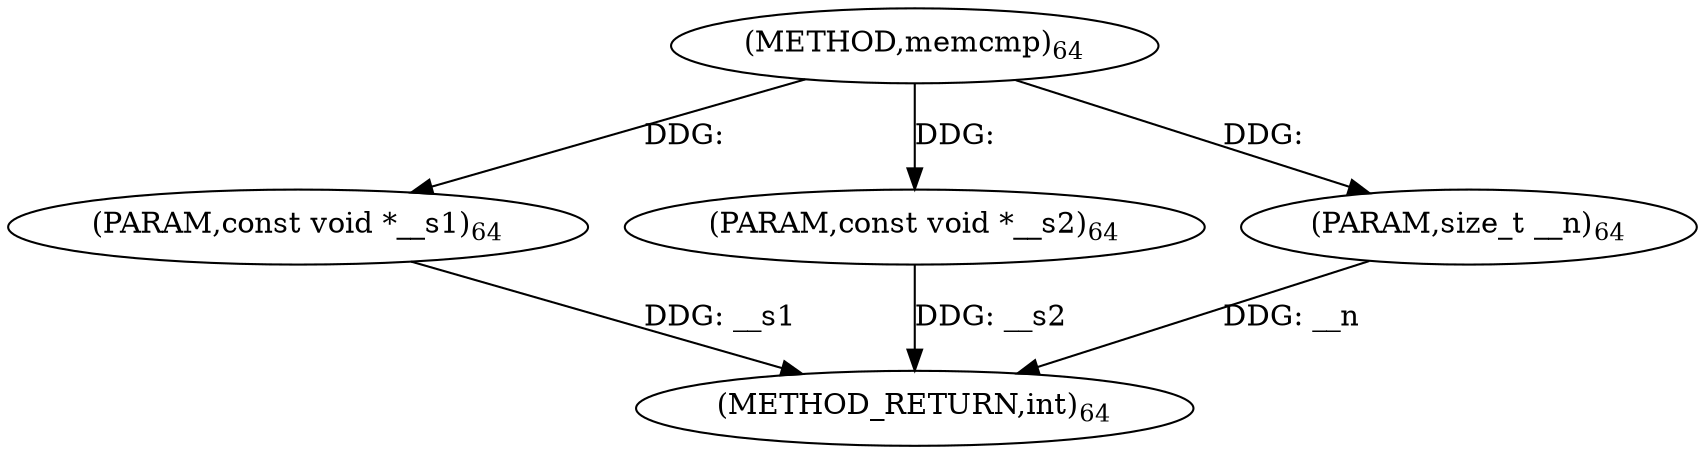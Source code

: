 digraph "memcmp" {  
"98766" [label = <(METHOD,memcmp)<SUB>64</SUB>> ]
"98770" [label = <(METHOD_RETURN,int)<SUB>64</SUB>> ]
"98767" [label = <(PARAM,const void *__s1)<SUB>64</SUB>> ]
"98768" [label = <(PARAM,const void *__s2)<SUB>64</SUB>> ]
"98769" [label = <(PARAM,size_t __n)<SUB>64</SUB>> ]
  "98767" -> "98770"  [ label = "DDG: __s1"] 
  "98768" -> "98770"  [ label = "DDG: __s2"] 
  "98769" -> "98770"  [ label = "DDG: __n"] 
  "98766" -> "98767"  [ label = "DDG: "] 
  "98766" -> "98768"  [ label = "DDG: "] 
  "98766" -> "98769"  [ label = "DDG: "] 
}
